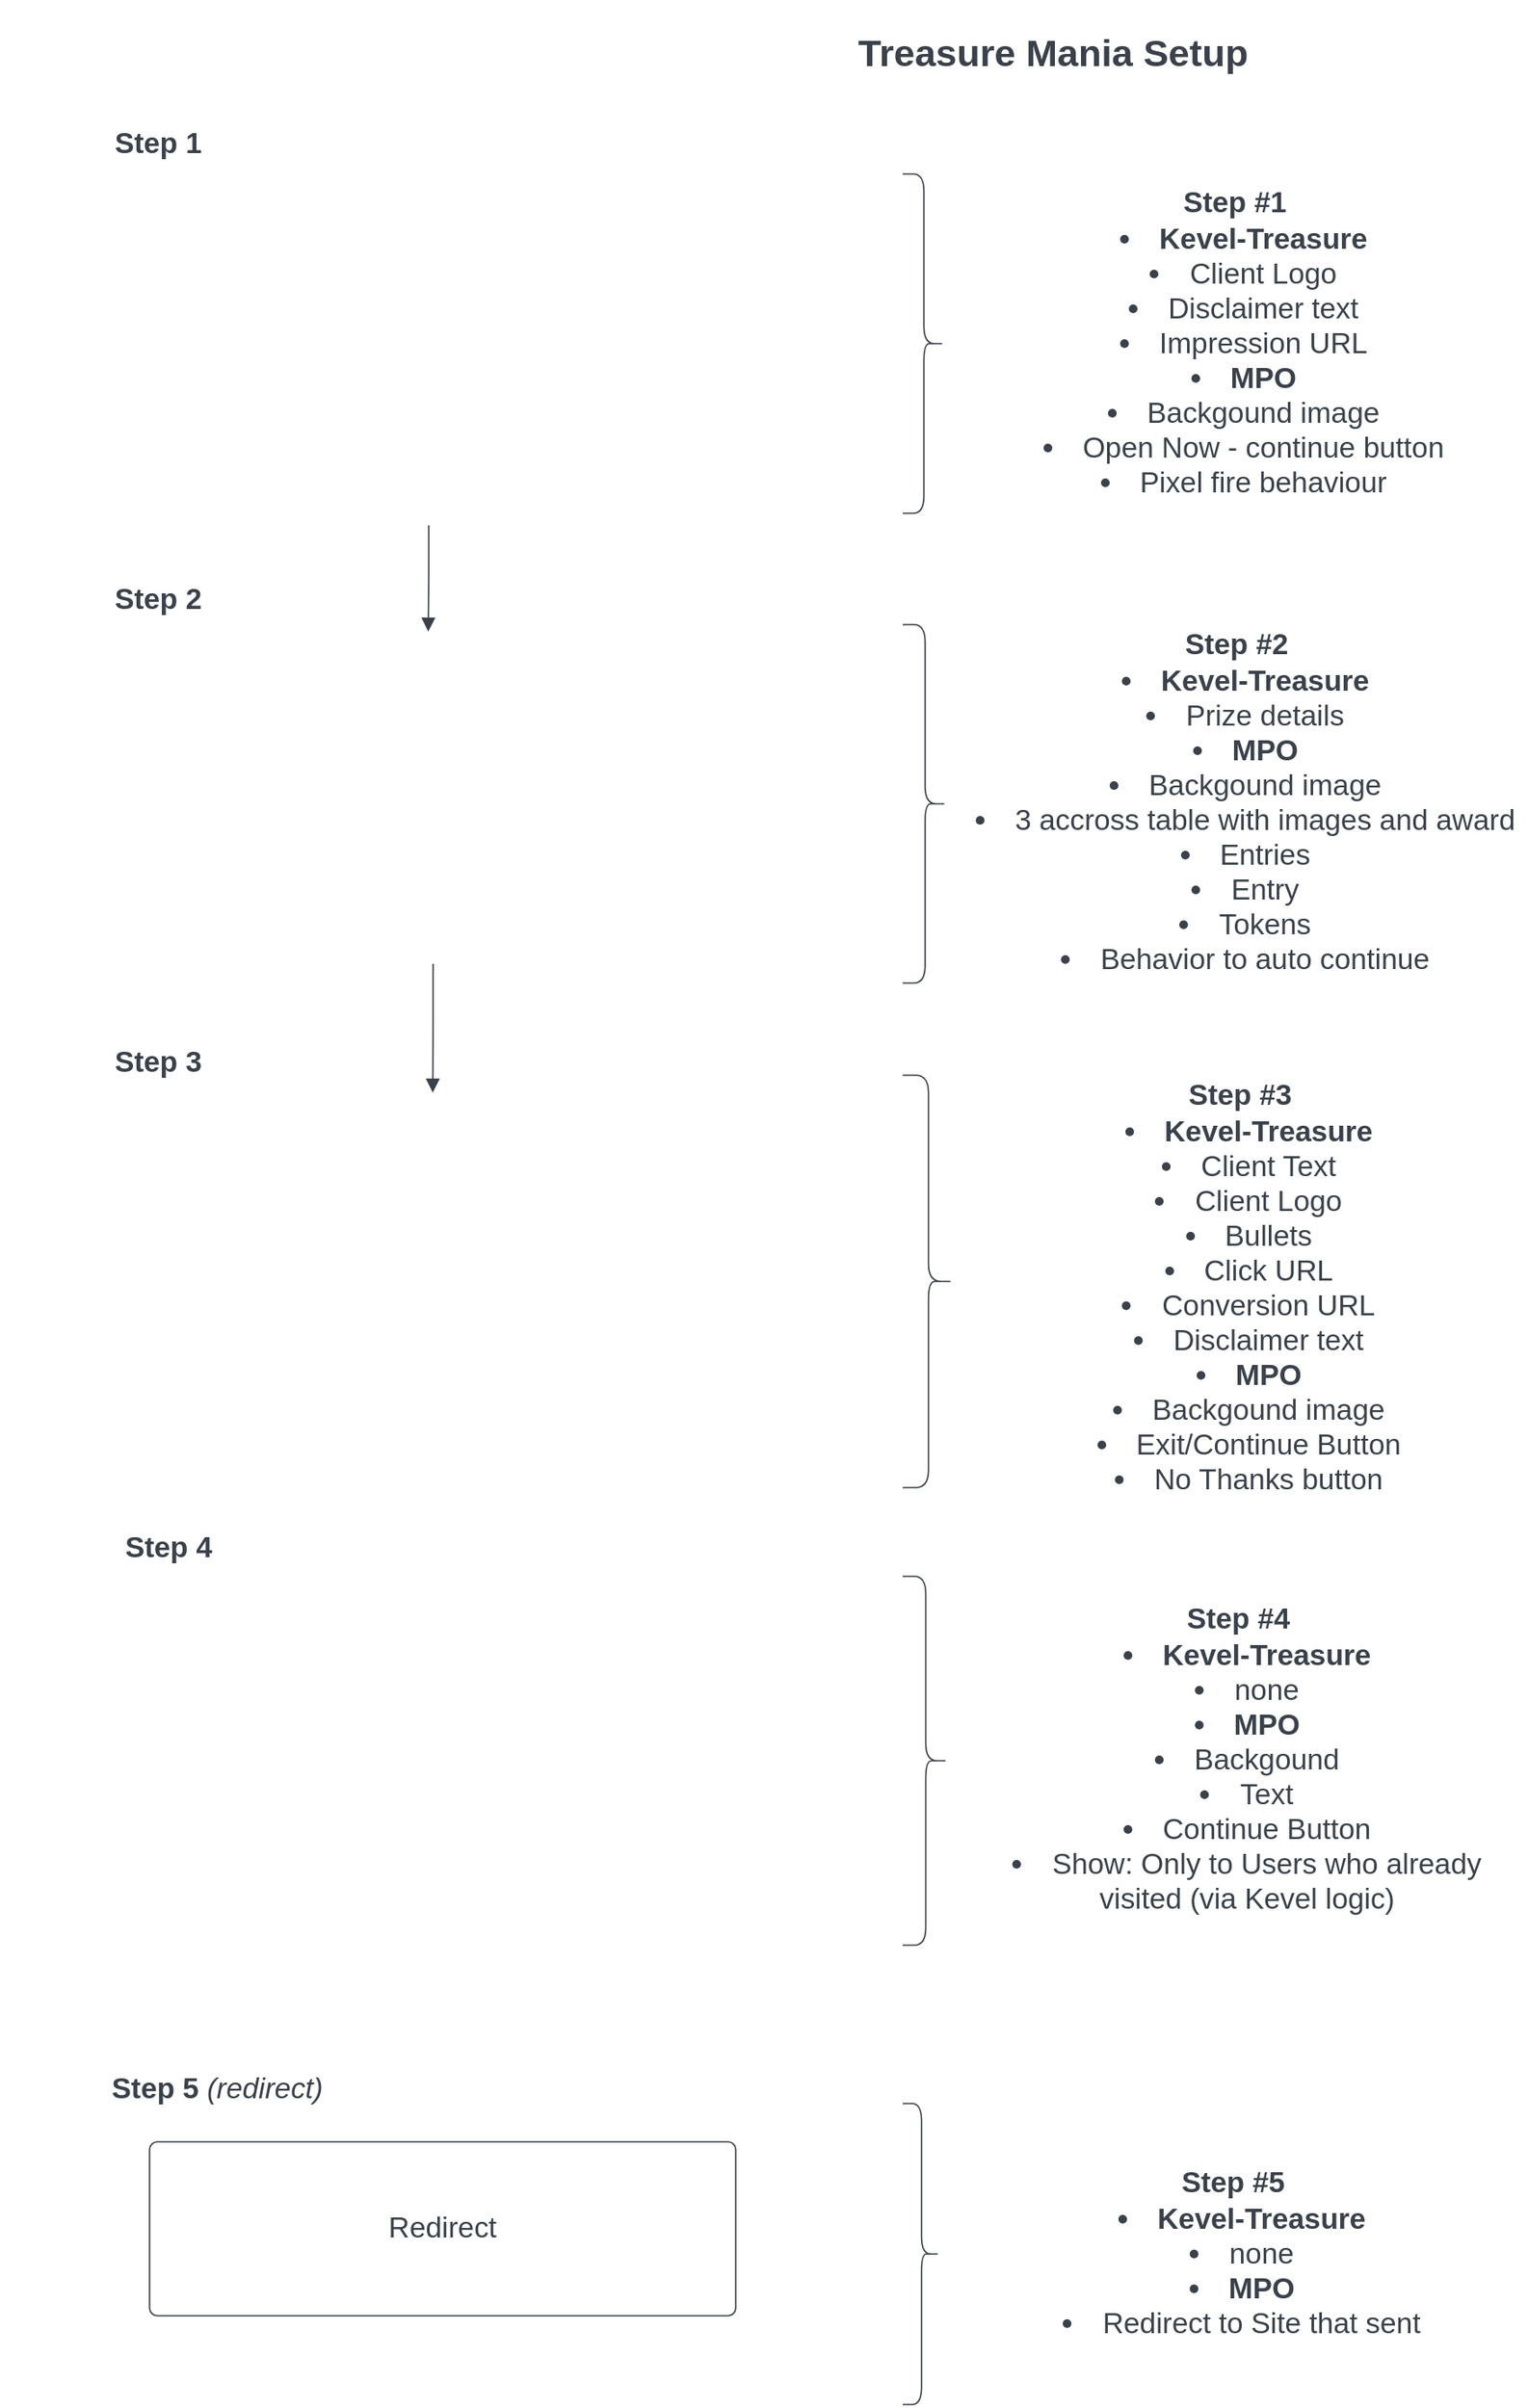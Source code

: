 <mxfile version="26.0.8" pages="3">
  <diagram name="Steps" id="D0P0rPEqZf0mlN7qkpkt">
    <mxGraphModel dx="1951" dy="1037" grid="1" gridSize="10" guides="1" tooltips="1" connect="1" arrows="1" fold="1" page="1" pageScale="1" pageWidth="850" pageHeight="1100" math="0" shadow="0">
      <root>
        <mxCell id="0" />
        <mxCell id="1" parent="0" />
        <mxCell id="k5fm_F2_kpiR6oeNnVN6-1" value="Treasure Mania Setup" style="html=1;overflow=block;blockSpacing=1;whiteSpace=wrap;fontSize=21.7;fontColor=#3a414a;fontStyle=1;spacing=3.8;strokeOpacity=0;fillOpacity=0;rounded=1;absoluteArcSize=1;arcSize=9;fillColor=#ffffff;strokeWidth=0.8;lucidId=60ZshOkhI3A8;" vertex="1" parent="1">
          <mxGeometry x="515" y="11" width="307" height="60" as="geometry" />
        </mxCell>
        <mxCell id="k5fm_F2_kpiR6oeNnVN6-2" value="" style="html=1;overflow=block;blockSpacing=1;whiteSpace=wrap;shape=image;fontSize=13;spacing=0;strokeColor=none;strokeOpacity=100;strokeWidth=0;image=https://images.lucid.app/images/df35bd32-c4fe-4948-aaf8-b62a83ad1eb7/content;imageAspect=0;lucidId=v1ZsF5DXZviM;" vertex="1" parent="1">
          <mxGeometry x="132" y="104" width="355" height="208" as="geometry" />
        </mxCell>
        <mxCell id="k5fm_F2_kpiR6oeNnVN6-3" value="" style="html=1;overflow=block;blockSpacing=1;whiteSpace=wrap;shape=image;fontSize=13;spacing=0;strokeColor=none;strokeOpacity=100;strokeWidth=0;image=https://images.lucid.app/images/1a73e816-e7cb-44b0-9282-de2776a28976/content;imageAspect=0;lucidId=N1Zs.gNjQIEK;" vertex="1" parent="1">
          <mxGeometry x="137" y="373" width="350" height="191" as="geometry" />
        </mxCell>
        <mxCell id="k5fm_F2_kpiR6oeNnVN6-4" value="" style="html=1;overflow=block;blockSpacing=1;whiteSpace=wrap;shape=image;fontSize=13;spacing=0;strokeColor=none;strokeOpacity=100;strokeWidth=0;image=https://images.lucid.app/images/afd74d60-bd44-4695-bbba-137e81aa5e69/content;imageAspect=0;lucidId=a2ZssKQqoQrk;" vertex="1" parent="1">
          <mxGeometry x="137" y="638" width="351" height="196" as="geometry" />
        </mxCell>
        <mxCell id="k5fm_F2_kpiR6oeNnVN6-5" value="Step 1" style="html=1;overflow=block;blockSpacing=1;whiteSpace=wrap;fontSize=16.7;fontColor=#3a414a;fontStyle=1;spacing=3.8;strokeOpacity=0;fillOpacity=0;rounded=1;absoluteArcSize=1;arcSize=9;fillColor=#ffffff;strokeWidth=0.8;lucidId=i2ZsZnJC2orE;" vertex="1" parent="1">
          <mxGeometry x="64" y="70" width="180" height="45" as="geometry" />
        </mxCell>
        <mxCell id="k5fm_F2_kpiR6oeNnVN6-6" value="Step 2" style="html=1;overflow=block;blockSpacing=1;whiteSpace=wrap;fontSize=16.7;fontColor=#3a414a;fontStyle=1;spacing=3.8;strokeOpacity=0;fillOpacity=0;rounded=1;absoluteArcSize=1;arcSize=9;fillColor=#ffffff;strokeWidth=0.8;lucidId=t2ZsYhyUbmtf;" vertex="1" parent="1">
          <mxGeometry x="64" y="332" width="180" height="45" as="geometry" />
        </mxCell>
        <mxCell id="k5fm_F2_kpiR6oeNnVN6-7" value="Step 3" style="html=1;overflow=block;blockSpacing=1;whiteSpace=wrap;fontSize=16.7;fontColor=#3a414a;fontStyle=1;spacing=3.8;strokeOpacity=0;fillOpacity=0;rounded=1;absoluteArcSize=1;arcSize=9;fillColor=#ffffff;strokeWidth=0.8;lucidId=I2ZshvZAamaj;" vertex="1" parent="1">
          <mxGeometry x="64" y="598" width="180" height="45" as="geometry" />
        </mxCell>
        <mxCell id="k5fm_F2_kpiR6oeNnVN6-8" value="" style="strokeColor=none;fillColor=none;whiteSpace=wrap;fontSize=16.7;fontColor=#3a414a;fontStyle=1;spacingLeft=16.7;spacing=3.8;strokeOpacity=100;rounded=1;absoluteArcSize=1;arcSize=9;strokeWidth=0.8;html=1;" vertex="1" parent="1">
          <mxGeometry x="582" y="110" width="358" height="195" as="geometry" />
        </mxCell>
        <mxCell id="k5fm_F2_kpiR6oeNnVN6-9" value="" style="shape=curlyBracket;rounded=1;flipH=1;whiteSpace=wrap;fontSize=16.7;fontColor=#3a414a;fontStyle=1;spacingLeft=16.7;spacing=3.8;strokeColor=#3a414a;strokeOpacity=100;strokeWidth=0.8;" vertex="1" parent="k5fm_F2_kpiR6oeNnVN6-8">
          <mxGeometry width="24.375" height="195" as="geometry" />
        </mxCell>
        <mxCell id="k5fm_F2_kpiR6oeNnVN6-10" value="&lt;div style=&quot;display: flex; justify-content: center; text-align: center; align-items: baseline; font-size: 0; line-height: 1.25;margin-top: -2px;&quot;&gt;&lt;span&gt;&lt;span style=&quot;font-size:16.7px;color:#3a414a;font-weight: bold;&quot;&gt;Step #1&#xa;&lt;/span&gt;&lt;/span&gt;&lt;/div&gt;&lt;ul style=&quot;margin: 0px; padding-left: 10px;list-style-position: inside; list-style-type:disc&quot;&gt;&lt;li style=&quot;text-align:center;color:#3a414a;font-size:16.7px;&quot;&gt;&lt;span style=&quot;margin-left: 0px;margin-top: -2px;&quot;&gt;&lt;span style=&quot;font-size:16.7px;color:#3a414a;font-weight: bold;&quot;&gt;Kevel-Treasure&lt;/span&gt;&lt;span style=&quot;font-size:16.7px;color:#3a414a;&quot;&gt;&lt;/span&gt;&lt;/span&gt;&lt;/li&gt;&lt;li style=&quot;text-align:center;color:#3a414a;font-size:16.7px;&quot;&gt;&lt;span style=&quot;margin-left: 0px;margin-top: -2px;&quot;&gt;&lt;span style=&quot;font-size:16.7px;color:#3a414a;&quot;&gt;Client Logo&lt;/span&gt;&lt;/span&gt;&lt;/li&gt;&lt;li style=&quot;text-align:center;color:#3a414a;font-size:16.7px;&quot;&gt;&lt;span style=&quot;margin-left: 0px;margin-top: -2px;&quot;&gt;&lt;span style=&quot;font-size:16.7px;color:#3a414a;&quot;&gt;Disclaimer text&lt;/span&gt;&lt;/span&gt;&lt;/li&gt;&lt;li style=&quot;text-align:center;color:#3a414a;font-size:16.7px;&quot;&gt;&lt;span style=&quot;margin-left: 0px;margin-top: -2px;&quot;&gt;&lt;span style=&quot;font-size:16.7px;color:#3a414a;&quot;&gt;Impression URL&lt;/span&gt;&lt;/span&gt;&lt;/li&gt;&lt;li style=&quot;text-align:center;color:#3a414a;font-size:16.7px;&quot;&gt;&lt;span style=&quot;margin-left: 0px;margin-top: -2px;&quot;&gt;&lt;span style=&quot;font-size:16.7px;color:#3a414a;&quot;&gt;&lt;span style=&quot;font-size:16.7px;color:#3a414a;font-weight: bold;&quot;&gt;MPO&lt;/span&gt;&lt;/span&gt;&lt;/span&gt;&lt;/li&gt;&lt;li style=&quot;text-align:center;color:#3a414a;font-size:16.7px;&quot;&gt;&lt;span style=&quot;margin-left: 0px;margin-top: -2px;&quot;&gt;&lt;span style=&quot;font-size:16.7px;color:#3a414a;&quot;&gt;Backgound image&lt;/span&gt;&lt;/span&gt;&lt;/li&gt;&lt;li style=&quot;text-align:center;color:#3a414a;font-size:16.7px;&quot;&gt;&lt;span style=&quot;margin-left: 0px;margin-top: -2px;&quot;&gt;&lt;span style=&quot;font-size:16.7px;color:#3a414a;&quot;&gt;Open Now - continue button&lt;/span&gt;&lt;/span&gt;&lt;/li&gt;&lt;li style=&quot;text-align:center;color:#3a414a;font-size:16.7px;&quot;&gt;&lt;span style=&quot;margin-left: 0px;margin-top: -2px;&quot;&gt;&lt;span style=&quot;font-size:16.7px;color:#3a414a;&quot;&gt;Pixel fire behaviour&lt;/span&gt;&lt;/span&gt;&lt;/li&gt;&lt;/ul&gt;" style="strokeColor=none;fillColor=none;whiteSpace=wrap;overflow=block;blockSpacing=1;html=1;fontSize=13;spacing=3.8;strokeOpacity=100;rounded=1;absoluteArcSize=1;arcSize=9;strokeWidth=0.8;" vertex="1" parent="k5fm_F2_kpiR6oeNnVN6-8">
          <mxGeometry x="24.375" width="333.625" height="195" as="geometry" />
        </mxCell>
        <mxCell id="k5fm_F2_kpiR6oeNnVN6-11" value="" style="html=1;jettySize=18;whiteSpace=wrap;fontSize=13;strokeColor=#3a414a;strokeOpacity=100;strokeWidth=0.8;rounded=1;arcSize=12;edgeStyle=orthogonalEdgeStyle;startArrow=none;endArrow=block;endFill=1;exitX=0.5;exitY=1;exitPerimeter=0;entryX=0.492;entryY=0;entryPerimeter=0;lucidId=R3ZsWVgd1fD7;" edge="1" parent="1" source="k5fm_F2_kpiR6oeNnVN6-2" target="k5fm_F2_kpiR6oeNnVN6-3">
          <mxGeometry width="100" height="100" relative="1" as="geometry">
            <Array as="points" />
          </mxGeometry>
        </mxCell>
        <mxCell id="k5fm_F2_kpiR6oeNnVN6-12" value="" style="html=1;jettySize=18;whiteSpace=wrap;fontSize=13;strokeColor=#3a414a;strokeOpacity=100;strokeWidth=0.8;rounded=1;arcSize=12;edgeStyle=orthogonalEdgeStyle;startArrow=none;endArrow=block;endFill=1;exitX=0.5;exitY=1;exitPerimeter=0;entryX=0.498;entryY=0;entryPerimeter=0;lucidId=V3ZsDFWBf~ee;" edge="1" parent="1" source="k5fm_F2_kpiR6oeNnVN6-3" target="k5fm_F2_kpiR6oeNnVN6-4">
          <mxGeometry width="100" height="100" relative="1" as="geometry">
            <Array as="points" />
          </mxGeometry>
        </mxCell>
        <mxCell id="k5fm_F2_kpiR6oeNnVN6-13" value="" style="strokeColor=none;fillColor=none;whiteSpace=wrap;fontSize=16.7;fontColor=#3a414a;fontStyle=1;spacingLeft=16.7;spacing=3.8;strokeOpacity=100;rounded=1;absoluteArcSize=1;arcSize=9;strokeWidth=0.8;html=1;" vertex="1" parent="1">
          <mxGeometry x="582" y="369" width="358" height="206" as="geometry" />
        </mxCell>
        <mxCell id="k5fm_F2_kpiR6oeNnVN6-14" value="" style="shape=curlyBracket;rounded=1;flipH=1;whiteSpace=wrap;fontSize=16.7;fontColor=#3a414a;fontStyle=1;spacingLeft=16.7;spacing=3.8;strokeColor=#3a414a;strokeOpacity=100;strokeWidth=0.8;" vertex="1" parent="k5fm_F2_kpiR6oeNnVN6-13">
          <mxGeometry width="25.75" height="206" as="geometry" />
        </mxCell>
        <mxCell id="k5fm_F2_kpiR6oeNnVN6-15" value="&lt;div style=&quot;display: flex; justify-content: center; text-align: center; align-items: baseline; font-size: 0; line-height: 1.25;margin-top: -2px;&quot;&gt;&lt;span&gt;&lt;span style=&quot;font-size:16.7px;color:#3a414a;font-weight: bold;&quot;&gt;Step #2&#xa;&lt;/span&gt;&lt;/span&gt;&lt;/div&gt;&lt;ul style=&quot;margin: 0px; padding-left: 10px;list-style-position: inside; list-style-type:disc&quot;&gt;&lt;li style=&quot;text-align:center;color:#3a414a;font-size:16.7px;&quot;&gt;&lt;span style=&quot;margin-left: 0px;margin-top: -2px;&quot;&gt;&lt;span style=&quot;font-size:16.7px;color:#3a414a;font-weight: bold;&quot;&gt;Kevel-Treasure&lt;/span&gt;&lt;span style=&quot;font-size:16.7px;color:#3a414a;&quot;&gt;&lt;/span&gt;&lt;/span&gt;&lt;/li&gt;&lt;li style=&quot;text-align:center;color:#3a414a;font-size:16.7px;&quot;&gt;&lt;span style=&quot;margin-left: 0px;margin-top: -2px;&quot;&gt;&lt;span style=&quot;font-size:16.7px;color:#3a414a;&quot;&gt;Prize details&lt;/span&gt;&lt;/span&gt;&lt;/li&gt;&lt;li style=&quot;text-align:center;color:#3a414a;font-size:16.7px;&quot;&gt;&lt;span style=&quot;margin-left: 0px;margin-top: -2px;&quot;&gt;&lt;span style=&quot;font-size:16.7px;color:#3a414a;&quot;&gt;&lt;span style=&quot;font-size:16.7px;color:#3a414a;font-weight: bold;&quot;&gt;MPO&lt;/span&gt;&lt;/span&gt;&lt;/span&gt;&lt;/li&gt;&lt;li style=&quot;text-align:center;color:#3a414a;font-size:16.7px;&quot;&gt;&lt;span style=&quot;margin-left: 0px;margin-top: -2px;&quot;&gt;&lt;span style=&quot;font-size:16.7px;color:#3a414a;&quot;&gt;Backgound image&lt;/span&gt;&lt;/span&gt;&lt;/li&gt;&lt;li style=&quot;text-align:center;color:#3a414a;font-size:16.7px;&quot;&gt;&lt;span style=&quot;margin-left: 0px;margin-top: -2px;&quot;&gt;&lt;span style=&quot;font-size:16.7px;color:#3a414a;&quot;&gt;3 accross table with images and award&lt;/span&gt;&lt;/span&gt;&lt;/li&gt;&lt;li style=&quot;text-align:center;color:#3a414a;font-size:16.7px;&quot;&gt;&lt;span style=&quot;margin-left: 0px;margin-top: -2px;&quot;&gt;&lt;span style=&quot;font-size:16.7px;color:#3a414a;&quot;&gt;Entries&lt;/span&gt;&lt;/span&gt;&lt;/li&gt;&lt;li style=&quot;text-align:center;color:#3a414a;font-size:16.7px;&quot;&gt;&lt;span style=&quot;margin-left: 0px;margin-top: -2px;&quot;&gt;&lt;span style=&quot;font-size:16.7px;color:#3a414a;&quot;&gt;Entry&lt;/span&gt;&lt;/span&gt;&lt;/li&gt;&lt;li style=&quot;text-align:center;color:#3a414a;font-size:16.7px;&quot;&gt;&lt;span style=&quot;margin-left: 0px;margin-top: -2px;&quot;&gt;&lt;span style=&quot;font-size:16.7px;color:#3a414a;&quot;&gt;Tokens&lt;/span&gt;&lt;/span&gt;&lt;/li&gt;&lt;li style=&quot;text-align:center;color:#3a414a;font-size:16.7px;&quot;&gt;&lt;span style=&quot;margin-left: 0px;margin-top: -2px;&quot;&gt;&lt;span style=&quot;font-size:16.7px;color:#3a414a;&quot;&gt;Behavior to auto continue&lt;/span&gt;&lt;/span&gt;&lt;/li&gt;&lt;/ul&gt;" style="strokeColor=none;fillColor=none;whiteSpace=wrap;overflow=block;blockSpacing=1;html=1;fontSize=13;spacing=3.8;strokeOpacity=100;rounded=1;absoluteArcSize=1;arcSize=9;strokeWidth=0.8;" vertex="1" parent="k5fm_F2_kpiR6oeNnVN6-13">
          <mxGeometry x="25.75" width="332.25" height="206" as="geometry" />
        </mxCell>
        <mxCell id="k5fm_F2_kpiR6oeNnVN6-16" value="" style="strokeColor=none;fillColor=none;whiteSpace=wrap;fontSize=16.7;fontColor=#3a414a;fontStyle=1;spacingLeft=16.7;spacing=3.8;strokeOpacity=100;rounded=1;absoluteArcSize=1;arcSize=9;strokeWidth=0.8;html=1;" vertex="1" parent="1">
          <mxGeometry x="582" y="628" width="358" height="237" as="geometry" />
        </mxCell>
        <mxCell id="k5fm_F2_kpiR6oeNnVN6-17" value="" style="shape=curlyBracket;rounded=1;flipH=1;whiteSpace=wrap;fontSize=16.7;fontColor=#3a414a;fontStyle=1;spacingLeft=16.7;spacing=3.8;strokeColor=#3a414a;strokeOpacity=100;strokeWidth=0.8;" vertex="1" parent="k5fm_F2_kpiR6oeNnVN6-16">
          <mxGeometry width="29.625" height="237" as="geometry" />
        </mxCell>
        <mxCell id="k5fm_F2_kpiR6oeNnVN6-18" value="&lt;div style=&quot;display: flex; justify-content: center; text-align: center; align-items: baseline; font-size: 0; line-height: 1.25;margin-top: -2px;&quot;&gt;&lt;span&gt;&lt;span style=&quot;font-size:16.7px;color:#3a414a;font-weight: bold;&quot;&gt;Step #3&#xa;&lt;/span&gt;&lt;/span&gt;&lt;/div&gt;&lt;ul style=&quot;margin: 0px; padding-left: 10px;list-style-position: inside; list-style-type:disc&quot;&gt;&lt;li style=&quot;text-align:center;color:#3a414a;font-size:16.7px;&quot;&gt;&lt;span style=&quot;margin-left: 0px;margin-top: -2px;&quot;&gt;&lt;span style=&quot;font-size:16.7px;color:#3a414a;font-weight: bold;&quot;&gt;Kevel-Treasure&lt;/span&gt;&lt;span style=&quot;font-size:16.7px;color:#3a414a;&quot;&gt;&lt;/span&gt;&lt;/span&gt;&lt;/li&gt;&lt;li style=&quot;text-align:center;color:#3a414a;font-size:16.7px;&quot;&gt;&lt;span style=&quot;margin-left: 0px;margin-top: -2px;&quot;&gt;&lt;span style=&quot;font-size:16.7px;color:#3a414a;&quot;&gt;Client Text&lt;/span&gt;&lt;/span&gt;&lt;/li&gt;&lt;li style=&quot;text-align:center;color:#3a414a;font-size:16.7px;&quot;&gt;&lt;span style=&quot;margin-left: 0px;margin-top: -2px;&quot;&gt;&lt;span style=&quot;font-size:16.7px;color:#3a414a;&quot;&gt;Client Logo&lt;/span&gt;&lt;/span&gt;&lt;/li&gt;&lt;li style=&quot;text-align:center;color:#3a414a;font-size:16.7px;&quot;&gt;&lt;span style=&quot;margin-left: 0px;margin-top: -2px;&quot;&gt;&lt;span style=&quot;font-size:16.7px;color:#3a414a;&quot;&gt;Bullets&lt;/span&gt;&lt;/span&gt;&lt;/li&gt;&lt;li style=&quot;text-align:center;color:#3a414a;font-size:16.7px;&quot;&gt;&lt;span style=&quot;margin-left: 0px;margin-top: -2px;&quot;&gt;&lt;span style=&quot;font-size:16.7px;color:#3a414a;&quot;&gt;Click URL&lt;/span&gt;&lt;/span&gt;&lt;/li&gt;&lt;li style=&quot;text-align:center;color:#3a414a;font-size:16.7px;&quot;&gt;&lt;span style=&quot;margin-left: 0px;margin-top: -2px;&quot;&gt;&lt;span style=&quot;font-size:16.7px;color:#3a414a;&quot;&gt;Conversion URL&lt;/span&gt;&lt;/span&gt;&lt;/li&gt;&lt;li style=&quot;text-align:center;color:#3a414a;font-size:16.7px;&quot;&gt;&lt;span style=&quot;margin-left: 0px;margin-top: -2px;&quot;&gt;&lt;span style=&quot;font-size:16.7px;color:#3a414a;&quot;&gt;Disclaimer text&lt;/span&gt;&lt;/span&gt;&lt;/li&gt;&lt;li style=&quot;text-align:center;color:#3a414a;font-size:16.7px;&quot;&gt;&lt;span style=&quot;margin-left: 0px;margin-top: -2px;&quot;&gt;&lt;span style=&quot;font-size:16.7px;color:#3a414a;&quot;&gt;&lt;span style=&quot;font-size:16.7px;color:#3a414a;font-weight: bold;&quot;&gt;MPO&lt;/span&gt;&lt;/span&gt;&lt;/span&gt;&lt;/li&gt;&lt;li style=&quot;text-align:center;color:#3a414a;font-size:16.7px;&quot;&gt;&lt;span style=&quot;margin-left: 0px;margin-top: -2px;&quot;&gt;&lt;span style=&quot;font-size:16.7px;color:#3a414a;&quot;&gt;Backgound image&lt;/span&gt;&lt;/span&gt;&lt;/li&gt;&lt;li style=&quot;text-align:center;color:#3a414a;font-size:16.7px;&quot;&gt;&lt;span style=&quot;margin-left: 0px;margin-top: -2px;&quot;&gt;&lt;span style=&quot;font-size:16.7px;color:#3a414a;&quot;&gt;Exit/Continue Button&lt;/span&gt;&lt;/span&gt;&lt;/li&gt;&lt;li style=&quot;text-align:center;color:#3a414a;font-size:16.7px;&quot;&gt;&lt;span style=&quot;margin-left: 0px;margin-top: -2px;&quot;&gt;&lt;span style=&quot;font-size:16.7px;color:#3a414a;&quot;&gt;No Thanks button&lt;/span&gt;&lt;/span&gt;&lt;/li&gt;&lt;/ul&gt;" style="strokeColor=none;fillColor=none;whiteSpace=wrap;overflow=block;blockSpacing=1;html=1;fontSize=13;spacing=3.8;strokeOpacity=100;rounded=1;absoluteArcSize=1;arcSize=9;strokeWidth=0.8;" vertex="1" parent="k5fm_F2_kpiR6oeNnVN6-16">
          <mxGeometry x="29.625" width="328.375" height="237" as="geometry" />
        </mxCell>
        <mxCell id="k5fm_F2_kpiR6oeNnVN6-19" value="" style="html=1;overflow=block;blockSpacing=1;whiteSpace=wrap;shape=image;fontSize=13;spacing=0;strokeColor=none;strokeOpacity=100;strokeWidth=0;image=https://images.lucid.app/images/385fffcf-8041-4c6d-a8fd-af87b186ea87/content;imageAspect=0;lucidId=RvtMiUc83g.7;" vertex="1" parent="1">
          <mxGeometry x="149" y="916" width="327" height="198" as="geometry" />
        </mxCell>
        <mxCell id="k5fm_F2_kpiR6oeNnVN6-20" value="Step 4" style="html=1;overflow=block;blockSpacing=1;whiteSpace=wrap;fontSize=16.7;fontColor=#3a414a;fontStyle=1;spacing=3.8;strokeOpacity=0;fillOpacity=0;rounded=1;absoluteArcSize=1;arcSize=9;fillColor=#ffffff;strokeWidth=0.8;lucidId=6vtM61ijFyuT;" vertex="1" parent="1">
          <mxGeometry x="70" y="877" width="180" height="45" as="geometry" />
        </mxCell>
        <mxCell id="k5fm_F2_kpiR6oeNnVN6-21" value="" style="strokeColor=none;fillColor=none;whiteSpace=wrap;fontSize=16.7;fontColor=#3a414a;fontStyle=1;spacingLeft=16.7;spacing=3.8;strokeOpacity=100;rounded=1;absoluteArcSize=1;arcSize=9;strokeWidth=0.8;html=1;" vertex="1" parent="1">
          <mxGeometry x="582" y="916" width="358" height="212" as="geometry" />
        </mxCell>
        <mxCell id="k5fm_F2_kpiR6oeNnVN6-22" value="" style="shape=curlyBracket;rounded=1;flipH=1;whiteSpace=wrap;fontSize=16.7;fontColor=#3a414a;fontStyle=1;spacingLeft=16.7;spacing=3.8;strokeColor=#3a414a;strokeOpacity=100;strokeWidth=0.8;" vertex="1" parent="k5fm_F2_kpiR6oeNnVN6-21">
          <mxGeometry width="26.5" height="212" as="geometry" />
        </mxCell>
        <mxCell id="k5fm_F2_kpiR6oeNnVN6-23" value="&lt;div style=&quot;display: flex; justify-content: center; text-align: center; align-items: baseline; font-size: 0; line-height: 1.25;margin-top: -2px;&quot;&gt;&lt;span&gt;&lt;span style=&quot;font-size:16.7px;color:#3a414a;font-weight: bold;&quot;&gt;Step #4&#xa;&lt;/span&gt;&lt;/span&gt;&lt;/div&gt;&lt;ul style=&quot;margin: 0px; padding-left: 10px;list-style-position: inside; list-style-type:disc&quot;&gt;&lt;li style=&quot;text-align:center;color:#3a414a;font-size:16.7px;&quot;&gt;&lt;span style=&quot;margin-left: 0px;margin-top: -2px;&quot;&gt;&lt;span style=&quot;font-size:16.7px;color:#3a414a;font-weight: bold;&quot;&gt;Kevel-Treasure&lt;/span&gt;&lt;span style=&quot;font-size:16.7px;color:#3a414a;&quot;&gt;&lt;/span&gt;&lt;/span&gt;&lt;/li&gt;&lt;li style=&quot;text-align:center;color:#3a414a;font-size:16.7px;&quot;&gt;&lt;span style=&quot;margin-left: 0px;margin-top: -2px;&quot;&gt;&lt;span style=&quot;font-size:16.7px;color:#3a414a;&quot;&gt;none&lt;/span&gt;&lt;/span&gt;&lt;/li&gt;&lt;li style=&quot;text-align:center;color:#3a414a;font-size:16.7px;&quot;&gt;&lt;span style=&quot;margin-left: 0px;margin-top: -2px;&quot;&gt;&lt;span style=&quot;font-size:16.7px;color:#3a414a;&quot;&gt;&lt;span style=&quot;font-size:16.7px;color:#3a414a;font-weight: bold;&quot;&gt;MPO&lt;/span&gt;&lt;/span&gt;&lt;/span&gt;&lt;/li&gt;&lt;li style=&quot;text-align:center;color:#3a414a;font-size:16.7px;&quot;&gt;&lt;span style=&quot;margin-left: 0px;margin-top: -2px;&quot;&gt;&lt;span style=&quot;font-size:16.7px;color:#3a414a;&quot;&gt;Backgound&lt;/span&gt;&lt;/span&gt;&lt;/li&gt;&lt;li style=&quot;text-align:center;color:#3a414a;font-size:16.7px;&quot;&gt;&lt;span style=&quot;margin-left: 0px;margin-top: -2px;&quot;&gt;&lt;span style=&quot;font-size:16.7px;color:#3a414a;&quot;&gt;Text&lt;/span&gt;&lt;/span&gt;&lt;/li&gt;&lt;li style=&quot;text-align:center;color:#3a414a;font-size:16.7px;&quot;&gt;&lt;span style=&quot;margin-left: 0px;margin-top: -2px;&quot;&gt;&lt;span style=&quot;font-size:16.7px;color:#3a414a;&quot;&gt;Continue Button&lt;/span&gt;&lt;/span&gt;&lt;/li&gt;&lt;li style=&quot;text-align:center;color:#3a414a;font-size:16.7px;&quot;&gt;&lt;span style=&quot;margin-left: 0px;margin-top: -2px;&quot;&gt;&lt;span style=&quot;font-size:16.7px;color:#3a414a;&quot;&gt;Show: Only to Users who already visited (via Kevel logic)&lt;/span&gt;&lt;/span&gt;&lt;/li&gt;&lt;/ul&gt;" style="strokeColor=none;fillColor=none;whiteSpace=wrap;overflow=block;blockSpacing=1;html=1;fontSize=13;spacing=3.8;strokeOpacity=100;rounded=1;absoluteArcSize=1;arcSize=9;strokeWidth=0.8;" vertex="1" parent="k5fm_F2_kpiR6oeNnVN6-21">
          <mxGeometry x="26.5" width="331.5" height="212" as="geometry" />
        </mxCell>
        <mxCell id="k5fm_F2_kpiR6oeNnVN6-24" value="Redirect" style="html=1;overflow=block;blockSpacing=1;whiteSpace=wrap;fontSize=16.7;fontColor=#3a414a;spacing=3.8;strokeColor=#3a414a;strokeOpacity=100;rounded=1;absoluteArcSize=1;arcSize=9;strokeWidth=0.8;lucidId=SztM0K~x-NT0;" vertex="1" parent="1">
          <mxGeometry x="149" y="1241" width="337" height="100" as="geometry" />
        </mxCell>
        <mxCell id="k5fm_F2_kpiR6oeNnVN6-25" value="&lt;div style=&quot;display: flex; justify-content: center; text-align: center; align-items: baseline; font-size: 0; line-height: 1.25;margin-top: -2px;&quot;&gt;&lt;span&gt;&lt;span style=&quot;font-size:16.7px;color:#3a414a;font-weight: bold;&quot;&gt;Step 5 &lt;/span&gt;&lt;span style=&quot;font-size:16.7px;color:#3a414a;font-style: italic;&quot;&gt;(redirect)&lt;/span&gt;&lt;/span&gt;&lt;/div&gt;" style="html=1;overflow=block;blockSpacing=1;whiteSpace=wrap;fontSize=13;spacing=3.8;strokeOpacity=0;fillOpacity=0;rounded=1;absoluteArcSize=1;arcSize=9;fillColor=#ffffff;strokeWidth=0.8;lucidId=.ztMb4i3V2kX;" vertex="1" parent="1">
          <mxGeometry x="98" y="1189" width="180" height="45" as="geometry" />
        </mxCell>
        <mxCell id="k5fm_F2_kpiR6oeNnVN6-26" value="" style="strokeColor=none;fillColor=none;whiteSpace=wrap;fontSize=16.7;fontColor=#3a414a;fontStyle=1;spacingLeft=16.7;spacing=3.8;strokeOpacity=100;rounded=1;absoluteArcSize=1;arcSize=9;strokeWidth=0.8;html=1;" vertex="1" parent="1">
          <mxGeometry x="582" y="1219" width="358" height="173" as="geometry" />
        </mxCell>
        <mxCell id="k5fm_F2_kpiR6oeNnVN6-27" value="" style="shape=curlyBracket;rounded=1;flipH=1;whiteSpace=wrap;fontSize=16.7;fontColor=#3a414a;fontStyle=1;spacingLeft=16.7;spacing=3.8;strokeColor=#3a414a;strokeOpacity=100;strokeWidth=0.8;" vertex="1" parent="k5fm_F2_kpiR6oeNnVN6-26">
          <mxGeometry width="21.625" height="173" as="geometry" />
        </mxCell>
        <mxCell id="k5fm_F2_kpiR6oeNnVN6-28" value="&lt;div style=&quot;display: flex; justify-content: center; text-align: center; align-items: baseline; font-size: 0; line-height: 1.25;margin-top: -2px;&quot;&gt;&lt;span&gt;&lt;span style=&quot;font-size:16.7px;color:#3a414a;font-weight: bold;&quot;&gt;Step #5&#xa;&lt;/span&gt;&lt;/span&gt;&lt;/div&gt;&lt;ul style=&quot;margin: 0px; padding-left: 10px;list-style-position: inside; list-style-type:disc&quot;&gt;&lt;li style=&quot;text-align:center;color:#3a414a;font-size:16.7px;&quot;&gt;&lt;span style=&quot;margin-left: 0px;margin-top: -2px;&quot;&gt;&lt;span style=&quot;font-size:16.7px;color:#3a414a;font-weight: bold;&quot;&gt;Kevel-Treasure&lt;/span&gt;&lt;span style=&quot;font-size:16.7px;color:#3a414a;&quot;&gt;&lt;/span&gt;&lt;/span&gt;&lt;/li&gt;&lt;li style=&quot;text-align:center;color:#3a414a;font-size:16.7px;&quot;&gt;&lt;span style=&quot;margin-left: 0px;margin-top: -2px;&quot;&gt;&lt;span style=&quot;font-size:16.7px;color:#3a414a;&quot;&gt;none&lt;/span&gt;&lt;/span&gt;&lt;/li&gt;&lt;li style=&quot;text-align:center;color:#3a414a;font-size:16.7px;&quot;&gt;&lt;span style=&quot;margin-left: 0px;margin-top: -2px;&quot;&gt;&lt;span style=&quot;font-size:16.7px;color:#3a414a;&quot;&gt;&lt;span style=&quot;font-size:16.7px;color:#3a414a;font-weight: bold;&quot;&gt;MPO&lt;/span&gt;&lt;/span&gt;&lt;/span&gt;&lt;/li&gt;&lt;li style=&quot;text-align:center;color:#3a414a;font-size:16.7px;&quot;&gt;&lt;span style=&quot;margin-left: 0px;margin-top: -2px;&quot;&gt;&lt;span style=&quot;font-size:16.7px;color:#3a414a;&quot;&gt;Redirect to Site that sent&lt;/span&gt;&lt;/span&gt;&lt;/li&gt;&lt;/ul&gt;" style="strokeColor=none;fillColor=none;whiteSpace=wrap;overflow=block;blockSpacing=1;html=1;fontSize=13;spacing=3.8;strokeOpacity=100;rounded=1;absoluteArcSize=1;arcSize=9;strokeWidth=0.8;" vertex="1" parent="k5fm_F2_kpiR6oeNnVN6-26">
          <mxGeometry x="21.625" width="336.375" height="173" as="geometry" />
        </mxCell>
      </root>
    </mxGraphModel>
  </diagram>
  <diagram id="G3JZyEjhCQP036EN2gTJ" name="Kevel Data">
    <mxGraphModel dx="1951" dy="1037" grid="1" gridSize="10" guides="1" tooltips="1" connect="1" arrows="1" fold="1" page="1" pageScale="1" pageWidth="850" pageHeight="1100" math="0" shadow="0">
      <root>
        <mxCell id="0" />
        <mxCell id="1" parent="0" />
        <mxCell id="o30_YXsjat7lBagIvKi2-1" value="Treasure Mania Setup" style="html=1;overflow=block;blockSpacing=1;whiteSpace=wrap;fontSize=21.7;fontColor=#3a414a;fontStyle=1;spacing=3.8;strokeOpacity=0;fillOpacity=0;rounded=1;absoluteArcSize=1;arcSize=9;fillColor=#ffffff;strokeWidth=0.8;lucidId=uvMMSJB6gpb6;" vertex="1" parent="1">
          <mxGeometry x="515" y="11" width="307" height="60" as="geometry" />
        </mxCell>
        <mxCell id="o30_YXsjat7lBagIvKi2-2" value="" style="html=1;overflow=block;blockSpacing=1;whiteSpace=wrap;shape=image;fontSize=13;spacing=0;strokeColor=none;strokeOpacity=100;strokeWidth=0;image=https://images.lucid.app/images/df35bd32-c4fe-4948-aaf8-b62a83ad1eb7/content;imageAspect=0;lucidId=uvMMM~YBkwVi;" vertex="1" parent="1">
          <mxGeometry x="222" y="89" width="355" height="208" as="geometry" />
        </mxCell>
        <mxCell id="o30_YXsjat7lBagIvKi2-3" value="" style="html=1;overflow=block;blockSpacing=1;whiteSpace=wrap;shape=image;fontSize=13;spacing=0;strokeColor=none;strokeOpacity=100;strokeWidth=0;image=https://images.lucid.app/images/1a73e816-e7cb-44b0-9282-de2776a28976/content;imageAspect=0;lucidId=uvMMNbLHn-3j;" vertex="1" parent="1">
          <mxGeometry x="227" y="373" width="350" height="191" as="geometry" />
        </mxCell>
        <mxCell id="o30_YXsjat7lBagIvKi2-4" value="" style="html=1;overflow=block;blockSpacing=1;whiteSpace=wrap;shape=image;fontSize=13;spacing=0;strokeColor=none;strokeOpacity=100;strokeWidth=0;image=https://images.lucid.app/images/afd74d60-bd44-4695-bbba-137e81aa5e69/content;imageAspect=0;lucidId=uvMM01ru6M5d;" vertex="1" parent="1">
          <mxGeometry x="227" y="773" width="351" height="196" as="geometry" />
        </mxCell>
        <mxCell id="o30_YXsjat7lBagIvKi2-5" value="Step 1" style="html=1;overflow=block;blockSpacing=1;whiteSpace=wrap;fontSize=16.7;fontColor=#3a414a;fontStyle=1;spacing=3.8;strokeOpacity=0;fillOpacity=0;rounded=1;absoluteArcSize=1;arcSize=9;fillColor=#ffffff;strokeWidth=0.8;lucidId=uvMMbch8pIlB;" vertex="1" parent="1">
          <mxGeometry x="154" y="55" width="180" height="45" as="geometry" />
        </mxCell>
        <mxCell id="o30_YXsjat7lBagIvKi2-6" value="Step 2" style="html=1;overflow=block;blockSpacing=1;whiteSpace=wrap;fontSize=16.7;fontColor=#3a414a;fontStyle=1;spacing=3.8;strokeOpacity=0;fillOpacity=0;rounded=1;absoluteArcSize=1;arcSize=9;fillColor=#ffffff;strokeWidth=0.8;lucidId=uvMMA85Siq2-;" vertex="1" parent="1">
          <mxGeometry x="154" y="332" width="180" height="45" as="geometry" />
        </mxCell>
        <mxCell id="o30_YXsjat7lBagIvKi2-7" value="Step 3" style="html=1;overflow=block;blockSpacing=1;whiteSpace=wrap;fontSize=16.7;fontColor=#3a414a;fontStyle=1;spacing=3.8;strokeOpacity=0;fillOpacity=0;rounded=1;absoluteArcSize=1;arcSize=9;fillColor=#ffffff;strokeWidth=0.8;lucidId=uvMMXkYieUrv;" vertex="1" parent="1">
          <mxGeometry x="154" y="733" width="180" height="45" as="geometry" />
        </mxCell>
        <mxCell id="o30_YXsjat7lBagIvKi2-8" value="" style="strokeColor=none;fillColor=none;whiteSpace=wrap;fontSize=16.7;fontColor=#3a414a;fontStyle=1;spacingLeft=16.7;spacing=3.8;strokeOpacity=100;rounded=1;absoluteArcSize=1;arcSize=9;strokeWidth=0.8;html=1;" vertex="1" parent="1">
          <mxGeometry x="672" y="95" width="358" height="195" as="geometry" />
        </mxCell>
        <mxCell id="o30_YXsjat7lBagIvKi2-9" value="" style="shape=curlyBracket;rounded=1;flipH=1;whiteSpace=wrap;fontSize=16.7;fontColor=#3a414a;fontStyle=1;spacingLeft=16.7;spacing=3.8;strokeColor=#3a414a;strokeOpacity=100;strokeWidth=0.8;" vertex="1" parent="o30_YXsjat7lBagIvKi2-8">
          <mxGeometry width="24.375" height="195" as="geometry" />
        </mxCell>
        <mxCell id="o30_YXsjat7lBagIvKi2-10" value="&lt;div style=&quot;display: flex; justify-content: center; text-align: center; align-items: baseline; font-size: 0; line-height: 1.25;margin-top: -2px;&quot;&gt;&lt;span&gt;&lt;span style=&quot;font-size:16.7px;color:#3a414a;font-weight: bold;&quot;&gt;Step #1&#xa;&lt;/span&gt;&lt;/span&gt;&lt;/div&gt;&lt;ul style=&quot;margin: 0px; padding-left: 10px;list-style-position: inside; list-style-type:disc&quot;&gt;&lt;li style=&quot;text-align:center;color:#3a414a;font-size:15px;&quot;&gt;&lt;span style=&quot;margin-left: 0px;margin-top: -2px;&quot;&gt;&lt;span style=&quot;font-size:13px;color:#3a414a;font-weight: bold;&quot;&gt;&lt;span style=&quot;font-size:15px;color:#3a414a;font-weight: bold;&quot;&gt;Kevel-Data&lt;/span&gt;&lt;/span&gt;&lt;/span&gt;&lt;/li&gt;&lt;li style=&quot;text-align:center;color:#3a414a;font-size:15px;&quot;&gt;&lt;span style=&quot;margin-left: 0px;margin-top: -2px;&quot;&gt;&lt;span style=&quot;font-size:15px;color:#3a414a;&quot;&gt;Pixel Fire: {{d:kd_5_impression_url}}&lt;/span&gt;&lt;/span&gt;&lt;/li&gt;&lt;li style=&quot;text-align:center;color:#3a414a;font-size:15px;&quot;&gt;&lt;span style=&quot;margin-left: 0px;margin-top: -2px;&quot;&gt;&lt;span style=&quot;font-size:15px;color:#3a414a;&quot;&gt;Partner Logo: {{d:kd_5_partner_logo}}&lt;/span&gt;&lt;/span&gt;&lt;/li&gt;&lt;li style=&quot;text-align:center;color:#3a414a;font-size:15px;&quot;&gt;&lt;span style=&quot;margin-left: 0px;margin-top: -2px;&quot;&gt;&lt;span style=&quot;font-size:15px;color:#3a414a;&quot;&gt;Disclaimer Text: {{d:kd_5_disclosure}}&lt;/span&gt;&lt;/span&gt;&lt;/li&gt;&lt;/ul&gt;" style="strokeColor=none;fillColor=none;whiteSpace=wrap;overflow=block;blockSpacing=1;html=1;fontSize=13;spacing=3.8;strokeOpacity=100;rounded=1;absoluteArcSize=1;arcSize=9;strokeWidth=0.8;" vertex="1" parent="o30_YXsjat7lBagIvKi2-8">
          <mxGeometry x="24.375" width="333.625" height="195" as="geometry" />
        </mxCell>
        <mxCell id="o30_YXsjat7lBagIvKi2-11" value="" style="strokeColor=none;fillColor=none;whiteSpace=wrap;fontSize=16.7;fontColor=#3a414a;fontStyle=1;spacingLeft=16.7;spacing=3.8;strokeOpacity=100;rounded=1;absoluteArcSize=1;arcSize=9;strokeWidth=0.8;html=1;" vertex="1" parent="1">
          <mxGeometry x="672" y="369" width="449" height="352" as="geometry" />
        </mxCell>
        <mxCell id="o30_YXsjat7lBagIvKi2-12" value="" style="shape=curlyBracket;rounded=1;flipH=1;whiteSpace=wrap;fontSize=16.7;fontColor=#3a414a;fontStyle=1;spacingLeft=16.7;spacing=3.8;strokeColor=#3a414a;strokeOpacity=100;strokeWidth=0.8;" vertex="1" parent="o30_YXsjat7lBagIvKi2-11">
          <mxGeometry width="44" height="352" as="geometry" />
        </mxCell>
        <mxCell id="o30_YXsjat7lBagIvKi2-13" value="&lt;div style=&quot;display: flex; justify-content: center; text-align: center; align-items: baseline; font-size: 0; line-height: 1.25;margin-top: -2px;&quot;&gt;&lt;span&gt;&lt;span style=&quot;font-size:16.7px;color:#3a414a;font-weight: bold;&quot;&gt;Step #2&#xa;&lt;/span&gt;&lt;/span&gt;&lt;/div&gt;&lt;ul style=&quot;margin: 0px; padding-left: 10px;list-style-position: inside; list-style-type:disc&quot;&gt;&lt;li style=&quot;text-align:center;color:#3a414a;font-size:15px;&quot;&gt;&lt;span style=&quot;margin-left: 0px;margin-top: -2px;&quot;&gt;&lt;span style=&quot;font-size:13px;color:#3a414a;font-weight: bold;&quot;&gt;&lt;span style=&quot;font-size:15px;color:#3a414a;font-weight: bold;&quot;&gt;Kevel-Data&lt;/span&gt;&lt;/span&gt;&lt;/span&gt;&lt;/li&gt;&lt;li style=&quot;text-align:center;color:#3a414a;font-size:13.3px;&quot;&gt;&lt;span style=&quot;margin-left: 0px;margin-top: -2px;&quot;&gt;&lt;span style=&quot;font-size:13px;color:#3a414a;&quot;&gt;&lt;span style=&quot;font-size:13.3px;color:#3a414a;&quot;&gt;Prize Page Header: {{d:kd_5_prize_page_header}}&lt;/span&gt;&lt;/span&gt;&lt;/span&gt;&lt;/li&gt;&lt;li style=&quot;text-align:center;color:#3a414a;font-size:13.3px;&quot;&gt;&lt;span style=&quot;margin-left: 0px;margin-top: -2px;&quot;&gt;&lt;span style=&quot;font-size:13.3px;color:#3a414a;&quot;&gt;Prize Page Description: {{d:kd_5_&lt;/span&gt;&lt;span style=&quot;font-size:14.3px;color:#606060;&quot;&gt;prize_page_desc}}&lt;/span&gt;&lt;/span&gt;&lt;/li&gt;&lt;li style=&quot;text-align:center;color:#606060;font-size:14.3px;&quot;&gt;&lt;span style=&quot;margin-left: 0px;margin-top: -2px;&quot;&gt;&lt;span style=&quot;font-size:14.3px;color:#606060;&quot;&gt;Prize 1:&lt;/span&gt;&lt;/span&gt;&lt;/li&gt;&lt;li style=&quot;text-align:center;color:#606060;font-size:14.3px;&quot;&gt;&lt;span style=&quot;margin-left: 0px;margin-top: -2px;&quot;&gt;&lt;span style=&quot;font-size:14.3px;color:#606060;&quot;&gt;Image: {{&lt;/span&gt;&lt;span style=&quot;font-size:13.3px;color:#3a414a;&quot;&gt;d:kd_5_&lt;/span&gt;&lt;span style=&quot;font-size:14.3px;color:#606060;&quot;&gt;prize_1_img}}&lt;/span&gt;&lt;/span&gt;&lt;/li&gt;&lt;li style=&quot;text-align:center;color:#606060;font-size:14.3px;&quot;&gt;&lt;span style=&quot;margin-left: 0px;margin-top: -2px;&quot;&gt;&lt;span style=&quot;font-size:14.3px;color:#606060;&quot;&gt;Value: {{&lt;/span&gt;&lt;span style=&quot;font-size:13.3px;color:#3a414a;&quot;&gt;d:kd_5_&lt;/span&gt;&lt;span style=&quot;font-size:14.3px;color:#606060;&quot;&gt;prize_1_value}}&lt;/span&gt;&lt;/span&gt;&lt;/li&gt;&lt;li style=&quot;text-align:center;color:#606060;font-size:14.3px;&quot;&gt;&lt;span style=&quot;margin-left: 0px;margin-top: -2px;&quot;&gt;&lt;span style=&quot;font-size:14.3px;color:#606060;&quot;&gt;Title: {{&lt;/span&gt;&lt;span style=&quot;font-size:13.3px;color:#3a414a;&quot;&gt;d:kd_5_&lt;/span&gt;&lt;span style=&quot;font-size:14.3px;color:#606060;&quot;&gt;prize_1_title}}&lt;/span&gt;&lt;/span&gt;&lt;/li&gt;&lt;li style=&quot;text-align:center;color:#606060;font-size:14.3px;&quot;&gt;&lt;span style=&quot;margin-left: 0px;margin-top: -2px;&quot;&gt;&lt;span style=&quot;font-size:14.3px;color:#606060;&quot;&gt;Description: {{&lt;/span&gt;&lt;span style=&quot;font-size:13.3px;color:#3a414a;&quot;&gt;d:kd_5_&lt;/span&gt;&lt;span style=&quot;font-size:14.3px;color:#606060;&quot;&gt;prize_1_desc}}&lt;/span&gt;&lt;/span&gt;&lt;/li&gt;&lt;li style=&quot;text-align:center;color:#606060;font-size:14.3px;&quot;&gt;&lt;span style=&quot;margin-left: 0px;margin-top: -2px;&quot;&gt;&lt;span style=&quot;font-size:14.3px;color:#606060;&quot;&gt;Prize 2:&lt;/span&gt;&lt;/span&gt;&lt;/li&gt;&lt;li style=&quot;text-align:center;color:#606060;font-size:14.3px;&quot;&gt;&lt;span style=&quot;margin-left: 0px;margin-top: -2px;&quot;&gt;&lt;span style=&quot;font-size:14.3px;color:#606060;&quot;&gt;Image: {{&lt;/span&gt;&lt;span style=&quot;font-size:13.3px;color:#3a414a;&quot;&gt;d:kd_5_&lt;/span&gt;&lt;span style=&quot;font-size:14.3px;color:#606060;&quot;&gt;prize_2_img}}&lt;/span&gt;&lt;/span&gt;&lt;/li&gt;&lt;li style=&quot;text-align:center;color:#606060;font-size:14.3px;&quot;&gt;&lt;span style=&quot;margin-left: 0px;margin-top: -2px;&quot;&gt;&lt;span style=&quot;font-size:14.3px;color:#606060;&quot;&gt;Value: {{&lt;/span&gt;&lt;span style=&quot;font-size:13.3px;color:#3a414a;&quot;&gt;d:kd_5_&lt;/span&gt;&lt;span style=&quot;font-size:14.3px;color:#606060;&quot;&gt;prize_2_value}}&lt;/span&gt;&lt;/span&gt;&lt;/li&gt;&lt;li style=&quot;text-align:center;color:#606060;font-size:14.3px;&quot;&gt;&lt;span style=&quot;margin-left: 0px;margin-top: -2px;&quot;&gt;&lt;span style=&quot;font-size:14.3px;color:#606060;&quot;&gt;Title: {{&lt;/span&gt;&lt;span style=&quot;font-size:13.3px;color:#3a414a;&quot;&gt;d:kd_5_&lt;/span&gt;&lt;span style=&quot;font-size:14.3px;color:#606060;&quot;&gt;prize_2_title}}&lt;/span&gt;&lt;/span&gt;&lt;/li&gt;&lt;li style=&quot;text-align:center;color:#606060;font-size:14.3px;&quot;&gt;&lt;span style=&quot;margin-left: 0px;margin-top: -2px;&quot;&gt;&lt;span style=&quot;font-size:14.3px;color:#606060;&quot;&gt;Description: {{&lt;/span&gt;&lt;span style=&quot;font-size:13.3px;color:#3a414a;&quot;&gt;d:kd_5_&lt;/span&gt;&lt;span style=&quot;font-size:14.3px;color:#606060;&quot;&gt;prize_2_desc}}&lt;/span&gt;&lt;/span&gt;&lt;/li&gt;&lt;li style=&quot;text-align:center;color:#606060;font-size:14.3px;&quot;&gt;&lt;span style=&quot;margin-left: 0px;margin-top: -2px;&quot;&gt;&lt;span style=&quot;font-size:14.3px;color:#606060;&quot;&gt;Prize 3:&lt;/span&gt;&lt;/span&gt;&lt;/li&gt;&lt;li style=&quot;text-align:center;color:#606060;font-size:14.3px;&quot;&gt;&lt;span style=&quot;margin-left: 0px;margin-top: -2px;&quot;&gt;&lt;span style=&quot;font-size:14.3px;color:#606060;&quot;&gt;Image: {{&lt;/span&gt;&lt;span style=&quot;font-size:13.3px;color:#3a414a;&quot;&gt;d:kd_5_&lt;/span&gt;&lt;span style=&quot;font-size:14.3px;color:#606060;&quot;&gt;prize_3_img}}&lt;/span&gt;&lt;/span&gt;&lt;/li&gt;&lt;li style=&quot;text-align:center;color:#606060;font-size:14.3px;&quot;&gt;&lt;span style=&quot;margin-left: 0px;margin-top: -2px;&quot;&gt;&lt;span style=&quot;font-size:14.3px;color:#606060;&quot;&gt;Value: {{&lt;/span&gt;&lt;span style=&quot;font-size:13.3px;color:#3a414a;&quot;&gt;d:kd_5_&lt;/span&gt;&lt;span style=&quot;font-size:14.3px;color:#606060;&quot;&gt;prize_3_value}}&lt;/span&gt;&lt;/span&gt;&lt;/li&gt;&lt;li style=&quot;text-align:center;color:#606060;font-size:14.3px;&quot;&gt;&lt;span style=&quot;margin-left: 0px;margin-top: -2px;&quot;&gt;&lt;span style=&quot;font-size:14.3px;color:#606060;&quot;&gt;Title: {{&lt;/span&gt;&lt;span style=&quot;font-size:13.3px;color:#3a414a;&quot;&gt;d:kd_5_&lt;/span&gt;&lt;span style=&quot;font-size:14.3px;color:#606060;&quot;&gt;prize_3_title}}&lt;/span&gt;&lt;/span&gt;&lt;/li&gt;&lt;li style=&quot;text-align:center;color:#606060;font-size:14.3px;&quot;&gt;&lt;span style=&quot;margin-left: 0px;margin-top: -2px;&quot;&gt;&lt;span style=&quot;font-size:14.3px;color:#606060;&quot;&gt;Description: {{&lt;/span&gt;&lt;span style=&quot;font-size:13.3px;color:#3a414a;&quot;&gt;d:kd_5_&lt;/span&gt;&lt;span style=&quot;font-size:14.3px;color:#606060;&quot;&gt;prize_3_desc}}&lt;/span&gt;&lt;/span&gt;&lt;/li&gt;&lt;/ul&gt;" style="strokeColor=none;fillColor=none;whiteSpace=wrap;overflow=block;blockSpacing=1;html=1;fontSize=13;spacing=3.8;strokeOpacity=100;rounded=1;absoluteArcSize=1;arcSize=9;strokeWidth=0.8;" vertex="1" parent="o30_YXsjat7lBagIvKi2-11">
          <mxGeometry x="44" width="405" height="352" as="geometry" />
        </mxCell>
        <mxCell id="o30_YXsjat7lBagIvKi2-14" value="" style="strokeColor=none;fillColor=none;whiteSpace=wrap;fontSize=16.7;fontColor=#3a414a;fontStyle=1;spacingLeft=16.7;spacing=3.8;strokeOpacity=100;rounded=1;absoluteArcSize=1;arcSize=9;strokeWidth=0.8;html=1;" vertex="1" parent="1">
          <mxGeometry x="672" y="763" width="358" height="266" as="geometry" />
        </mxCell>
        <mxCell id="o30_YXsjat7lBagIvKi2-15" value="" style="shape=curlyBracket;rounded=1;flipH=1;whiteSpace=wrap;fontSize=16.7;fontColor=#3a414a;fontStyle=1;spacingLeft=16.7;spacing=3.8;strokeColor=#3a414a;strokeOpacity=100;strokeWidth=0.8;" vertex="1" parent="o30_YXsjat7lBagIvKi2-14">
          <mxGeometry width="33.25" height="266" as="geometry" />
        </mxCell>
        <mxCell id="o30_YXsjat7lBagIvKi2-16" value="&lt;div style=&quot;display: flex; justify-content: center; text-align: center; align-items: baseline; font-size: 0; line-height: 1.25;margin-top: -2px;&quot;&gt;&lt;span&gt;&lt;span style=&quot;font-size:16.7px;color:#3a414a;font-weight: bold;&quot;&gt;Step #3&#xa;&lt;/span&gt;&lt;/span&gt;&lt;/div&gt;&lt;ul style=&quot;margin: 0px; padding-left: 10px;list-style-position: inside; list-style-type:disc&quot;&gt;&lt;li style=&quot;text-align:center;color:#3a414a;font-size:15px;&quot;&gt;&lt;span style=&quot;margin-left: 0px;margin-top: -2px;&quot;&gt;&lt;span style=&quot;font-size:13px;color:#3a414a;font-weight: bold;&quot;&gt;&lt;span style=&quot;font-size:15px;color:#3a414a;font-weight: bold;&quot;&gt;Kevel-Data&lt;/span&gt;&lt;/span&gt;&lt;/span&gt;&lt;/li&gt;&lt;li style=&quot;text-align:center;color:#3a414a;font-size:15px;&quot;&gt;&lt;span style=&quot;margin-left: 0px;margin-top: -2px;&quot;&gt;&lt;span style=&quot;font-size:15px;color:#3a414a;&quot;&gt;Partner Name: {{&lt;/span&gt;&lt;span style=&quot;font-size:13.3px;color:#3a414a;&quot;&gt;d:kd_5_&lt;/span&gt;&lt;span style=&quot;font-size:15px;color:#3a414a;&quot;&gt;partner_name}}&lt;/span&gt;&lt;/span&gt;&lt;/li&gt;&lt;li style=&quot;text-align:center;color:#3a414a;font-size:15px;&quot;&gt;&lt;span style=&quot;margin-left: 0px;margin-top: -2px;&quot;&gt;&lt;span style=&quot;font-size:15px;color:#3a414a;&quot;&gt;Partner Logo: {{&lt;/span&gt;&lt;span style=&quot;font-size:13.3px;color:#3a414a;&quot;&gt;d:kd_5_&lt;/span&gt;&lt;span style=&quot;font-size:15px;color:#3a414a;&quot;&gt;partner_logo}}&lt;/span&gt;&lt;/span&gt;&lt;/li&gt;&lt;li style=&quot;text-align:center;color:#3a414a;font-size:15px;&quot;&gt;&lt;span style=&quot;margin-left: 0px;margin-top: -2px;&quot;&gt;&lt;span style=&quot;font-size:15px;color:#3a414a;&quot;&gt;Partner Bullets:&lt;/span&gt;&lt;/span&gt;&lt;/li&gt;&lt;li style=&quot;text-align:center;color:#3a414a;font-size:15px;&quot;&gt;&lt;span style=&quot;margin-left: 0px;margin-top: -2px;&quot;&gt;&lt;span style=&quot;font-size:15px;color:#3a414a;&quot;&gt;1: {{&lt;/span&gt;&lt;span style=&quot;font-size:13.3px;color:#3a414a;&quot;&gt;d:kd_5_&lt;/span&gt;&lt;span style=&quot;font-size:15px;color:#3a414a;&quot;&gt;bullet_1}}&lt;/span&gt;&lt;/span&gt;&lt;/li&gt;&lt;li style=&quot;text-align:center;color:#3a414a;font-size:15px;&quot;&gt;&lt;span style=&quot;margin-left: 0px;margin-top: -2px;&quot;&gt;&lt;span style=&quot;font-size:15px;color:#3a414a;&quot;&gt;2: {{&lt;/span&gt;&lt;span style=&quot;font-size:13.3px;color:#3a414a;&quot;&gt;d:kd_5_&lt;/span&gt;&lt;span style=&quot;font-size:15px;color:#3a414a;&quot;&gt;bullet_2}}&lt;/span&gt;&lt;/span&gt;&lt;/li&gt;&lt;li style=&quot;text-align:center;color:#3a414a;font-size:15px;&quot;&gt;&lt;span style=&quot;margin-left: 0px;margin-top: -2px;&quot;&gt;&lt;span style=&quot;font-size:15px;color:#3a414a;&quot;&gt;3: {{&lt;/span&gt;&lt;span style=&quot;font-size:13.3px;color:#3a414a;&quot;&gt;d:kd_5_&lt;/span&gt;&lt;span style=&quot;font-size:15px;color:#3a414a;&quot;&gt;bullet_3}}&lt;/span&gt;&lt;/span&gt;&lt;/li&gt;&lt;li style=&quot;text-align:center;color:#3a414a;font-size:15px;&quot;&gt;&lt;span style=&quot;margin-left: 0px;margin-top: -2px;&quot;&gt;&lt;span style=&quot;font-size:15px;color:#3a414a;&quot;&gt;4: {{&lt;/span&gt;&lt;span style=&quot;font-size:13.3px;color:#3a414a;&quot;&gt;d:kd_5_&lt;/span&gt;&lt;span style=&quot;font-size:15px;color:#3a414a;&quot;&gt;bullet_4}}&lt;/span&gt;&lt;/span&gt;&lt;/li&gt;&lt;li style=&quot;text-align:center;color:#3a414a;font-size:15px;&quot;&gt;&lt;span style=&quot;margin-left: 0px;margin-top: -2px;&quot;&gt;&lt;span style=&quot;font-size:15px;color:#3a414a;&quot;&gt;Button Text: {{&lt;/span&gt;&lt;span style=&quot;font-size:13.3px;color:#3a414a;&quot;&gt;d:kd_5_&lt;/span&gt;&lt;span style=&quot;font-size:15px;color:#3a414a;&quot;&gt;button_text}}&lt;/span&gt;&lt;/span&gt;&lt;/li&gt;&lt;li style=&quot;text-align:center;color:#3a414a;font-size:15px;&quot;&gt;&lt;span style=&quot;margin-left: 0px;margin-top: -2px;&quot;&gt;&lt;span style=&quot;font-size:15px;color:#3a414a;&quot;&gt;Click URL: {{&lt;/span&gt;&lt;span style=&quot;font-size:13.3px;color:#3a414a;&quot;&gt;d:kd_5_&lt;/span&gt;&lt;span style=&quot;font-size:15px;color:#3a414a;&quot;&gt;click_url}}&lt;/span&gt;&lt;/span&gt;&lt;/li&gt;&lt;li style=&quot;text-align:center;color:#3a414a;font-size:15px;&quot;&gt;&lt;span style=&quot;margin-left: 0px;margin-top: -2px;&quot;&gt;&lt;span style=&quot;font-size:15px;color:#3a414a;&quot;&gt;Conversion URL: {{&lt;/span&gt;&lt;span style=&quot;font-size:13.3px;color:#3a414a;&quot;&gt;d:kd_5_&lt;/span&gt;&lt;span style=&quot;font-size:15px;color:#3a414a;&quot;&gt;conversion_url}}&lt;/span&gt;&lt;/span&gt;&lt;/li&gt;&lt;li style=&quot;text-align:center;color:#3a414a;font-size:15px;&quot;&gt;&lt;span style=&quot;margin-left: 0px;margin-top: -2px;&quot;&gt;&lt;span style=&quot;font-size:15px;color:#3a414a;&quot;&gt;Disclaimer Text: {{&lt;/span&gt;&lt;span style=&quot;font-size:13.3px;color:#3a414a;&quot;&gt;d:kd_5_&lt;/span&gt;&lt;span style=&quot;font-size:15px;color:#3a414a;&quot;&gt;disclosure}}&lt;/span&gt;&lt;/span&gt;&lt;/li&gt;&lt;/ul&gt;" style="strokeColor=none;fillColor=none;whiteSpace=wrap;overflow=block;blockSpacing=1;html=1;fontSize=13;spacing=3.8;strokeOpacity=100;rounded=1;absoluteArcSize=1;arcSize=9;strokeWidth=0.8;" vertex="1" parent="o30_YXsjat7lBagIvKi2-14">
          <mxGeometry x="33.25" width="324.75" height="266" as="geometry" />
        </mxCell>
      </root>
    </mxGraphModel>
  </diagram>
  <diagram id="Hj2reCwtMN6vV_a07ACv" name="Flow">
    <mxGraphModel dx="1951" dy="1037" grid="1" gridSize="10" guides="1" tooltips="1" connect="1" arrows="1" fold="1" page="1" pageScale="1" pageWidth="850" pageHeight="1100" math="0" shadow="0">
      <root>
        <mxCell id="0" />
        <mxCell id="1" parent="0" />
        <mxCell id="JijkfdTZ88voyFKU3NAo-1" value="MPO" style="html=1;overflow=block;blockSpacing=1;whiteSpace=wrap;fontSize=16.7;fontColor=#3a414a;fontStyle=1;align=left;spacing=9;verticalAlign=top;strokeColor=#3a414a;strokeOpacity=100;fillOpacity=100;rounded=1;absoluteArcSize=1;arcSize=9;fillColor=#cfe4ff;strokeWidth=0.8;lucidId=-HtMQZDr9qXX;" vertex="1" parent="1">
          <mxGeometry x="219" y="249" width="932" height="687" as="geometry" />
        </mxCell>
        <mxCell id="JijkfdTZ88voyFKU3NAo-2" value="Load Kevel Data" style="html=1;overflow=block;blockSpacing=1;whiteSpace=wrap;fontSize=16.7;fontColor=#3a414a;spacing=3.8;strokeColor=#3a414a;strokeOpacity=100;rounded=1;absoluteArcSize=1;arcSize=9;strokeWidth=0.8;lucidId=yutMtePpiiHr;" vertex="1" parent="1">
          <mxGeometry x="248" y="301" width="148" height="45" as="geometry" />
        </mxCell>
        <mxCell id="JijkfdTZ88voyFKU3NAo-3" value="" style="html=1;jettySize=18;whiteSpace=wrap;fontSize=13;strokeColor=#3a414a;strokeOpacity=100;strokeWidth=0.8;rounded=1;arcSize=12;edgeStyle=orthogonalEdgeStyle;startArrow=none;endArrow=block;endFill=1;exitX=1.003;exitY=0.5;exitPerimeter=0;entryX=0.012;entryY=0.5;entryPerimeter=0;lucidId=NutMafdZSoS1;" edge="1" parent="1" source="JijkfdTZ88voyFKU3NAo-2" target="JijkfdTZ88voyFKU3NAo-4">
          <mxGeometry width="100" height="100" relative="1" as="geometry">
            <Array as="points" />
          </mxGeometry>
        </mxCell>
        <mxCell id="JijkfdTZ88voyFKU3NAo-4" value="Kevel Data?" style="html=1;overflow=block;blockSpacing=1;whiteSpace=wrap;rhombus;fontSize=16.7;fontColor=#3a414a;fontStyle=3;spacing=3.8;strokeColor=#3a414a;strokeOpacity=100;rounded=1;absoluteArcSize=1;arcSize=9;strokeWidth=0.8;lucidId=VutMzgq3bwK_;" vertex="1" parent="1">
          <mxGeometry x="450" y="261" width="143" height="126" as="geometry" />
        </mxCell>
        <mxCell id="JijkfdTZ88voyFKU3NAo-5" value="" style="html=1;jettySize=18;whiteSpace=wrap;fontSize=13.3;fontColor=#333333;fontStyle=1;strokeColor=#3a414a;strokeOpacity=100;strokeWidth=0.8;rounded=1;arcSize=12;edgeStyle=orthogonalEdgeStyle;startArrow=none;endArrow=block;endFill=1;exitX=0.988;exitY=0.5;exitPerimeter=0;entryX=-0.003;entryY=0.5;entryPerimeter=0;lucidId=mCtMJXaEcw4U;" edge="1" parent="1" source="JijkfdTZ88voyFKU3NAo-4" target="JijkfdTZ88voyFKU3NAo-9">
          <mxGeometry width="100" height="100" relative="1" as="geometry">
            <Array as="points" />
          </mxGeometry>
        </mxCell>
        <mxCell id="JijkfdTZ88voyFKU3NAo-6" value="Yes" style="text;html=1;resizable=0;labelBackgroundColor=default;align=center;verticalAlign=middle;fontStyle=1;fontColor=#333333;fontSize=13.3;" vertex="1" parent="JijkfdTZ88voyFKU3NAo-5">
          <mxGeometry relative="1" as="geometry" />
        </mxCell>
        <mxCell id="JijkfdTZ88voyFKU3NAo-7" value="" style="html=1;jettySize=18;whiteSpace=wrap;fontSize=13.3;fontColor=#333333;fontStyle=1;strokeColor=#3a414a;strokeOpacity=100;strokeWidth=0.8;rounded=1;arcSize=12;edgeStyle=orthogonalEdgeStyle;startArrow=none;endArrow=block;endFill=1;exitX=0.5;exitY=0.989;exitPerimeter=0;entryX=0.5;entryY=-0.004;entryPerimeter=0;lucidId=pCtMjXXnWQaQ;" edge="1" parent="1" source="JijkfdTZ88voyFKU3NAo-4" target="JijkfdTZ88voyFKU3NAo-24">
          <mxGeometry width="100" height="100" relative="1" as="geometry">
            <Array as="points" />
          </mxGeometry>
        </mxCell>
        <mxCell id="JijkfdTZ88voyFKU3NAo-8" value="No" style="text;html=1;resizable=0;labelBackgroundColor=default;align=center;verticalAlign=middle;fontStyle=1;fontColor=#333333;fontSize=13.3;" vertex="1" parent="JijkfdTZ88voyFKU3NAo-7">
          <mxGeometry relative="1" as="geometry" />
        </mxCell>
        <mxCell id="JijkfdTZ88voyFKU3NAo-9" value="Step 1" style="html=1;overflow=block;blockSpacing=1;whiteSpace=wrap;fontSize=16.7;fontColor=#3a414a;fontStyle=1;spacing=9;strokeColor=#3a414a;strokeOpacity=100;rounded=1;absoluteArcSize=1;arcSize=9;strokeWidth=0.8;lucidId=vCtMm0DHZ~MB;" vertex="1" parent="1">
          <mxGeometry x="700" y="279" width="120" height="90" as="geometry" />
        </mxCell>
        <mxCell id="JijkfdTZ88voyFKU3NAo-10" value="" style="html=1;jettySize=18;whiteSpace=wrap;fontSize=13;strokeColor=#3a414a;strokeOpacity=100;strokeWidth=0.8;rounded=1;arcSize=12;edgeStyle=orthogonalEdgeStyle;startArrow=none;endArrow=block;endFill=1;exitX=1.003;exitY=0.5;exitPerimeter=0;entryX=-0.003;entryY=0.5;entryPerimeter=0;lucidId=OCtMXnPouJ1Y;" edge="1" parent="1" source="JijkfdTZ88voyFKU3NAo-9" target="JijkfdTZ88voyFKU3NAo-11">
          <mxGeometry width="100" height="100" relative="1" as="geometry">
            <Array as="points" />
          </mxGeometry>
        </mxCell>
        <mxCell id="JijkfdTZ88voyFKU3NAo-11" value="Fire Pixel&#xa;(Impression)" style="html=1;overflow=block;blockSpacing=1;whiteSpace=wrap;shape=tape;size=0.2;fontSize=16.7;fontColor=#3a414a;spacing=3.8;strokeColor=#3a414a;strokeOpacity=100;rounded=1;absoluteArcSize=1;arcSize=9;strokeWidth=0.8;lucidId=UCtMrTtkynhF;" vertex="1" parent="1">
          <mxGeometry x="876" y="279" width="120" height="90" as="geometry" />
        </mxCell>
        <mxCell id="JijkfdTZ88voyFKU3NAo-12" value="" style="html=1;jettySize=18;whiteSpace=wrap;fontSize=13;strokeColor=#3a414a;strokeOpacity=100;strokeWidth=0.8;rounded=1;arcSize=12;edgeStyle=orthogonalEdgeStyle;startArrow=none;endArrow=block;endFill=1;exitX=0.5;exitY=1.004;exitPerimeter=0;entryX=0.5;entryY=-0.004;entryPerimeter=0;lucidId=5CtM8SbXa3w-;" edge="1" parent="1" source="JijkfdTZ88voyFKU3NAo-9" target="JijkfdTZ88voyFKU3NAo-14">
          <mxGeometry width="100" height="100" relative="1" as="geometry">
            <Array as="points" />
          </mxGeometry>
        </mxCell>
        <mxCell id="JijkfdTZ88voyFKU3NAo-13" value="On Continue" style="text;html=1;resizable=0;labelBackgroundColor=default;align=center;verticalAlign=middle;fontStyle=1;fontColor=#333333;fontSize=13.3;" vertex="1" parent="JijkfdTZ88voyFKU3NAo-12">
          <mxGeometry relative="1" as="geometry" />
        </mxCell>
        <mxCell id="JijkfdTZ88voyFKU3NAo-14" value="Step 2" style="html=1;overflow=block;blockSpacing=1;whiteSpace=wrap;fontSize=16.7;fontColor=#3a414a;fontStyle=1;spacing=9;strokeColor=#3a414a;strokeOpacity=100;rounded=1;absoluteArcSize=1;arcSize=9;strokeWidth=0.8;lucidId=bDtM__1mklDq;" vertex="1" parent="1">
          <mxGeometry x="700" y="451" width="120" height="90" as="geometry" />
        </mxCell>
        <mxCell id="JijkfdTZ88voyFKU3NAo-15" value="" style="html=1;jettySize=18;whiteSpace=wrap;fontSize=13;strokeColor=#3a414a;strokeOpacity=100;strokeWidth=0.8;rounded=1;arcSize=12;edgeStyle=orthogonalEdgeStyle;startArrow=none;endArrow=block;endFill=1;exitX=0.5;exitY=1.004;exitPerimeter=0;entryX=0.5;entryY=-0.004;entryPerimeter=0;lucidId=mDtMjd9.jYMk;" edge="1" parent="1" source="JijkfdTZ88voyFKU3NAo-14" target="JijkfdTZ88voyFKU3NAo-17">
          <mxGeometry width="100" height="100" relative="1" as="geometry">
            <Array as="points" />
          </mxGeometry>
        </mxCell>
        <mxCell id="JijkfdTZ88voyFKU3NAo-16" value="Auto Continue" style="text;html=1;resizable=0;labelBackgroundColor=default;align=center;verticalAlign=middle;fontStyle=1;fontColor=#333333;fontSize=13.3;" vertex="1" parent="JijkfdTZ88voyFKU3NAo-15">
          <mxGeometry x="-0.19" relative="1" as="geometry" />
        </mxCell>
        <mxCell id="JijkfdTZ88voyFKU3NAo-17" value="Step 3" style="html=1;overflow=block;blockSpacing=1;whiteSpace=wrap;fontSize=16.7;fontColor=#3a414a;fontStyle=1;spacing=9;strokeColor=#3a414a;strokeOpacity=100;rounded=1;absoluteArcSize=1;arcSize=9;strokeWidth=0.8;lucidId=BDtM6KQoX7uR;" vertex="1" parent="1">
          <mxGeometry x="700" y="617" width="120" height="90" as="geometry" />
        </mxCell>
        <mxCell id="JijkfdTZ88voyFKU3NAo-18" value="" style="html=1;jettySize=18;whiteSpace=wrap;fontSize=13;strokeColor=#3a414a;strokeOpacity=100;strokeWidth=0.8;rounded=1;arcSize=12;edgeStyle=orthogonalEdgeStyle;startArrow=none;endArrow=block;endFill=1;exitX=1.003;exitY=0.5;exitPerimeter=0;entryX=-0.002;entryY=0.5;entryPerimeter=0;lucidId=VDtM--d-9Cu6;" edge="1" parent="1" source="JijkfdTZ88voyFKU3NAo-17" target="JijkfdTZ88voyFKU3NAo-23">
          <mxGeometry width="100" height="100" relative="1" as="geometry">
            <Array as="points" />
          </mxGeometry>
        </mxCell>
        <mxCell id="JijkfdTZ88voyFKU3NAo-19" value="On Exit " style="text;html=1;resizable=0;labelBackgroundColor=default;align=center;verticalAlign=middle;fontStyle=1;fontColor=#333333;fontSize=13.3;" vertex="1" parent="JijkfdTZ88voyFKU3NAo-18">
          <mxGeometry relative="1" as="geometry" />
        </mxCell>
        <mxCell id="JijkfdTZ88voyFKU3NAo-20" value="" style="html=1;jettySize=18;whiteSpace=wrap;fontSize=13;strokeColor=#3a414a;strokeOpacity=100;strokeWidth=0.8;rounded=1;arcSize=12;edgeStyle=orthogonalEdgeStyle;startArrow=none;endArrow=block;endFill=1;exitX=0.5;exitY=1.004;exitPerimeter=0;entryX=0.5;entryY=-0.004;entryPerimeter=0;lucidId=XDtMjYursEiT;" edge="1" parent="1" source="JijkfdTZ88voyFKU3NAo-17" target="JijkfdTZ88voyFKU3NAo-22">
          <mxGeometry width="100" height="100" relative="1" as="geometry">
            <Array as="points" />
          </mxGeometry>
        </mxCell>
        <mxCell id="JijkfdTZ88voyFKU3NAo-21" value="On Continue/Skip" style="text;html=1;resizable=0;labelBackgroundColor=default;align=center;verticalAlign=middle;fontStyle=1;fontColor=#333333;fontSize=13.3;" vertex="1" parent="JijkfdTZ88voyFKU3NAo-20">
          <mxGeometry relative="1" as="geometry" />
        </mxCell>
        <mxCell id="JijkfdTZ88voyFKU3NAo-22" value="&lt;div style=&quot;display: flex; justify-content: center; text-align: center; align-items: baseline; font-size: 0; line-height: 1.25;margin-top: -2px;&quot;&gt;&lt;span&gt;&lt;span style=&quot;font-size:16.7px;color:#3a414a;font-weight: bold;&quot;&gt;Step 5&#xa;&lt;/span&gt;&lt;span style=&quot;font-size:15px;color:#3a414a;&quot;&gt;(Redirect)&lt;/span&gt;&lt;/span&gt;&lt;/div&gt;" style="html=1;overflow=block;blockSpacing=1;whiteSpace=wrap;fontSize=13;spacing=3.8;strokeColor=#3a414a;strokeOpacity=100;rounded=1;absoluteArcSize=1;arcSize=9;strokeWidth=0.8;lucidId=2DtMQdV7nI94;" vertex="1" parent="1">
          <mxGeometry x="700" y="817" width="120" height="90" as="geometry" />
        </mxCell>
        <mxCell id="JijkfdTZ88voyFKU3NAo-23" value="Kevel Click URL&#xa;(different Tab)" style="html=1;overflow=block;blockSpacing=1;whiteSpace=wrap;fontSize=16.7;fontColor=#3a414a;spacing=3.8;strokeColor=#3a414a;strokeOpacity=100;rounded=1;absoluteArcSize=1;arcSize=9;strokeWidth=0.8;lucidId=-EtMEzeYdcmK;" vertex="1" parent="1">
          <mxGeometry x="981" y="563" width="158" height="120" as="geometry" />
        </mxCell>
        <mxCell id="JijkfdTZ88voyFKU3NAo-24" value="Step 4" style="html=1;overflow=block;blockSpacing=1;whiteSpace=wrap;fontSize=16.7;fontColor=#3a414a;fontStyle=1;spacing=9;strokeColor=#3a414a;strokeOpacity=100;rounded=1;absoluteArcSize=1;arcSize=9;strokeWidth=0.8;lucidId=SFtMCjDA215G;" vertex="1" parent="1">
          <mxGeometry x="461" y="541" width="120" height="90" as="geometry" />
        </mxCell>
        <mxCell id="JijkfdTZ88voyFKU3NAo-25" value="" style="html=1;jettySize=18;whiteSpace=wrap;fontSize=13;strokeColor=#3a414a;strokeOpacity=100;strokeWidth=0.8;rounded=1;arcSize=12;edgeStyle=orthogonalEdgeStyle;startArrow=none;endArrow=block;endFill=1;exitX=0.5;exitY=1.004;exitPerimeter=0;entryX=-0.003;entryY=0.5;entryPerimeter=0;lucidId=aGtMJUyxN.z1;" edge="1" parent="1" source="JijkfdTZ88voyFKU3NAo-24" target="JijkfdTZ88voyFKU3NAo-22">
          <mxGeometry width="100" height="100" relative="1" as="geometry">
            <Array as="points" />
          </mxGeometry>
        </mxCell>
        <mxCell id="JijkfdTZ88voyFKU3NAo-26" value="On Continue" style="text;html=1;resizable=0;labelBackgroundColor=default;align=center;verticalAlign=middle;fontStyle=1;fontColor=#333333;fontSize=13.3;" vertex="1" parent="JijkfdTZ88voyFKU3NAo-25">
          <mxGeometry x="-0.617" relative="1" as="geometry" />
        </mxCell>
        <mxCell id="JijkfdTZ88voyFKU3NAo-27" value="Site" style="html=1;overflow=block;blockSpacing=1;whiteSpace=wrap;shape=offPageConnector;fontSize=16.7;fontColor=#3a414a;spacing=3.8;strokeColor=#3a414a;strokeOpacity=100;rounded=1;absoluteArcSize=1;arcSize=9;strokeWidth=0.8;lucidId=qHtMiFBJng8.;" vertex="1" parent="1">
          <mxGeometry x="24" y="24" width="90" height="90" as="geometry" />
        </mxCell>
        <mxCell id="JijkfdTZ88voyFKU3NAo-28" value="" style="html=1;jettySize=18;whiteSpace=wrap;fontSize=13;strokeColor=#3a414a;strokeOpacity=100;strokeWidth=0.8;rounded=1;arcSize=12;edgeStyle=orthogonalEdgeStyle;startArrow=none;endArrow=block;endFill=1;exitX=0.5;exitY=0.987;exitPerimeter=0;entryX=-0.003;entryY=0.5;entryPerimeter=0;lucidId=LHtM539NSfsi;" edge="1" parent="1" source="JijkfdTZ88voyFKU3NAo-27" target="JijkfdTZ88voyFKU3NAo-2">
          <mxGeometry width="100" height="100" relative="1" as="geometry">
            <Array as="points" />
          </mxGeometry>
        </mxCell>
        <mxCell id="JijkfdTZ88voyFKU3NAo-29" value="Kevel" style="html=1;overflow=block;blockSpacing=1;whiteSpace=wrap;fontSize=16.7;fontColor=#3a414a;fontStyle=1;align=left;spacing=9;verticalAlign=top;strokeColor=#3a414a;strokeOpacity=100;fillOpacity=100;rounded=1;absoluteArcSize=1;arcSize=9;fillColor=#ffd9d9;strokeWidth=0.8;lucidId=sJtMaaTOeyqN;" vertex="1" parent="1">
          <mxGeometry x="219" y="29" width="390" height="181" as="geometry" />
        </mxCell>
        <mxCell id="JijkfdTZ88voyFKU3NAo-30" value="Treasure&#xa;Mania" style="html=1;overflow=block;blockSpacing=1;whiteSpace=wrap;shape=cylinder3;direction=south;size=10;anchorPointDirection=0;boundedLbl=1;fontSize=16.7;fontColor=#3a414a;spacing=3.8;strokeColor=#3a414a;strokeOpacity=100;rounded=1;absoluteArcSize=1;arcSize=9;strokeWidth=0.8;lucidId=6JtMHD348N3K;" vertex="1" parent="1">
          <mxGeometry x="383" y="74" width="120" height="90" as="geometry" />
        </mxCell>
        <mxCell id="JijkfdTZ88voyFKU3NAo-31" value="" style="html=1;jettySize=18;whiteSpace=wrap;fontSize=13;strokeColor=#3a414a;strokeOpacity=100;strokeWidth=0.8;rounded=1;arcSize=12;edgeStyle=orthogonalEdgeStyle;startArrow=none;endArrow=block;endFill=1;exitX=0.5;exitY=-0.008;exitPerimeter=0;entryX=-0.003;entryY=0.5;entryPerimeter=0;lucidId=jKtM8bMQDdrw;" edge="1" parent="1" source="JijkfdTZ88voyFKU3NAo-2" target="JijkfdTZ88voyFKU3NAo-30">
          <mxGeometry width="100" height="100" relative="1" as="geometry">
            <Array as="points" />
          </mxGeometry>
        </mxCell>
        <mxCell id="JijkfdTZ88voyFKU3NAo-32" value="Get Data&#xa;for User" style="text;html=1;resizable=0;labelBackgroundColor=default;align=center;verticalAlign=middle;fontStyle=1;fontColor=#333333;fontSize=13.3;" vertex="1" parent="JijkfdTZ88voyFKU3NAo-31">
          <mxGeometry relative="1" as="geometry" />
        </mxCell>
        <mxCell id="JijkfdTZ88voyFKU3NAo-33" value="Fire Pixel&#xa;(Conversion)" style="html=1;overflow=block;blockSpacing=1;whiteSpace=wrap;shape=tape;size=0.2;fontSize=16.7;fontColor=#3a414a;spacing=3.8;strokeColor=#3a414a;strokeOpacity=100;rounded=1;absoluteArcSize=1;arcSize=9;strokeWidth=0.8;lucidId=-KtMap6gcAQl;" vertex="1" parent="1">
          <mxGeometry x="904" y="699" width="120" height="90" as="geometry" />
        </mxCell>
        <mxCell id="JijkfdTZ88voyFKU3NAo-34" value="" style="html=1;jettySize=18;whiteSpace=wrap;fontSize=13;strokeColor=#3a414a;strokeOpacity=100;strokeWidth=0.8;rounded=1;arcSize=12;edgeStyle=orthogonalEdgeStyle;startArrow=none;endArrow=block;endFill=1;exitX=1.003;exitY=0.689;exitPerimeter=0;entryX=-0.003;entryY=0.514;entryPerimeter=0;lucidId=eLtMOZbo6VVh;" edge="1" parent="1" source="JijkfdTZ88voyFKU3NAo-17" target="JijkfdTZ88voyFKU3NAo-33">
          <mxGeometry width="100" height="100" relative="1" as="geometry">
            <Array as="points" />
          </mxGeometry>
        </mxCell>
      </root>
    </mxGraphModel>
  </diagram>
</mxfile>
